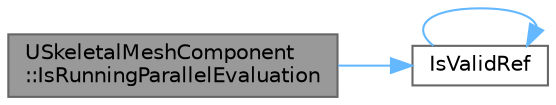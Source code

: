 digraph "USkeletalMeshComponent::IsRunningParallelEvaluation"
{
 // INTERACTIVE_SVG=YES
 // LATEX_PDF_SIZE
  bgcolor="transparent";
  edge [fontname=Helvetica,fontsize=10,labelfontname=Helvetica,labelfontsize=10];
  node [fontname=Helvetica,fontsize=10,shape=box,height=0.2,width=0.4];
  rankdir="LR";
  Node1 [id="Node000001",label="USkeletalMeshComponent\l::IsRunningParallelEvaluation",height=0.2,width=0.4,color="gray40", fillcolor="grey60", style="filled", fontcolor="black",tooltip=" "];
  Node1 -> Node2 [id="edge1_Node000001_Node000002",color="steelblue1",style="solid",tooltip=" "];
  Node2 [id="Node000002",label="IsValidRef",height=0.2,width=0.4,color="grey40", fillcolor="white", style="filled",URL="$db/dcc/GPUSkinVertexFactory_8h.html#a71406d25fd52cce935d52fa505772f44",tooltip="Helper function to test whether the buffer is valid."];
  Node2 -> Node2 [id="edge2_Node000002_Node000002",color="steelblue1",style="solid",tooltip=" "];
}
